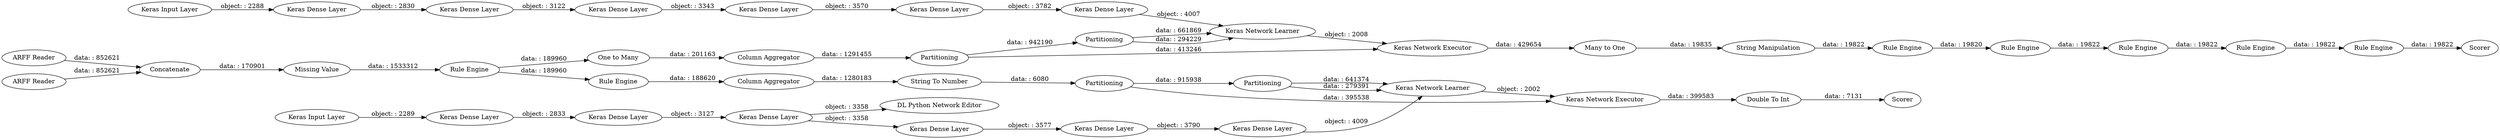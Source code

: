 digraph {
	"5227098137640957456_74" [label="Rule Engine"]
	"9083528117750353745_39" [label="Keras Network Learner"]
	"9083528117750353745_1" [label="ARFF Reader"]
	"9083528117750353745_79" [label="Missing Value"]
	"1059531333138902731_47" [label="Keras Dense Layer"]
	"3389976235985736063_60" [label="Keras Dense Layer"]
	"9083528117750353745_45" [label=Scorer]
	"1059531333138902731_53" [label="DL Python Network Editor"]
	"3389976235985736063_58" [label="Keras Dense Layer"]
	"3389976235985736063_55" [label="Keras Input Layer"]
	"9083528117750353745_41" [label=Partitioning]
	"3389976235985736063_61" [label="Keras Dense Layer"]
	"9083528117750353745_22" [label="Column Aggregator"]
	"9083528117750353745_62" [label=Partitioning]
	"9083528117750353745_65" [label="Keras Network Executor"]
	"9083528117750353745_35" [label="Rule Engine"]
	"5227098137640957456_75" [label="Rule Engine"]
	"9083528117750353745_63" [label=Partitioning]
	"9083528117750353745_42" [label=Partitioning]
	"1059531333138902731_46" [label="Keras Input Layer"]
	"9083528117750353745_40" [label="String To Number"]
	"3389976235985736063_56" [label="Keras Dense Layer"]
	"9083528117750353745_64" [label="Keras Network Learner"]
	"9083528117750353745_67" [label=Scorer]
	"3389976235985736063_57" [label="Keras Dense Layer"]
	"9083528117750353745_70" [label="String Manipulation"]
	"1059531333138902731_48" [label="Keras Dense Layer"]
	"9083528117750353745_43" [label="Keras Network Executor"]
	"5227098137640957456_71" [label="Rule Engine"]
	"5227098137640957456_72" [label="Rule Engine"]
	"1059531333138902731_49" [label="Keras Dense Layer"]
	"5227098137640957456_73" [label="Rule Engine"]
	"9083528117750353745_44" [label="Double To Int"]
	"9083528117750353745_5" [label="Rule Engine"]
	"9083528117750353745_69" [label="Many to One"]
	"9083528117750353745_3" [label=Concatenate]
	"9083528117750353745_54" [label="Column Aggregator"]
	"3389976235985736063_59" [label="Keras Dense Layer"]
	"1059531333138902731_50" [label="Keras Dense Layer"]
	"1059531333138902731_51" [label="Keras Dense Layer"]
	"9083528117750353745_2" [label="ARFF Reader"]
	"9083528117750353745_68" [label="One to Many"]
	"1059531333138902731_52" [label="Keras Dense Layer"]
	"3389976235985736063_56" -> "3389976235985736063_60" [label="object: : 3343"]
	"9083528117750353745_3" -> "9083528117750353745_79" [label="data: : 170901"]
	"9083528117750353745_62" -> "9083528117750353745_65" [label="data: : 413246"]
	"9083528117750353745_69" -> "9083528117750353745_70" [label="data: : 19835"]
	"9083528117750353745_39" -> "9083528117750353745_43" [label="object: : 2002"]
	"9083528117750353745_42" -> "9083528117750353745_39" [label="data: : 279391"]
	"9083528117750353745_41" -> "9083528117750353745_42" [label="data: : 915938"]
	"9083528117750353745_2" -> "9083528117750353745_3" [label="data: : 852621"]
	"9083528117750353745_63" -> "9083528117750353745_64" [label="data: : 294229"]
	"3389976235985736063_55" -> "3389976235985736063_58" [label="object: : 2288"]
	"9083528117750353745_35" -> "9083528117750353745_22" [label="data: : 188620"]
	"9083528117750353745_22" -> "9083528117750353745_40" [label="data: : 1280183"]
	"1059531333138902731_49" -> "1059531333138902731_51" [label="object: : 3358"]
	"3389976235985736063_59" -> "3389976235985736063_56" [label="object: : 3122"]
	"1059531333138902731_50" -> "9083528117750353745_39" [label="object: : 4009"]
	"9083528117750353745_68" -> "9083528117750353745_54" [label="data: : 201163"]
	"1059531333138902731_47" -> "1059531333138902731_52" [label="object: : 2833"]
	"5227098137640957456_73" -> "5227098137640957456_74" [label="data: : 19822"]
	"9083528117750353745_70" -> "5227098137640957456_71" [label="data: : 19822"]
	"9083528117750353745_62" -> "9083528117750353745_63" [label="data: : 942190"]
	"3389976235985736063_61" -> "9083528117750353745_64" [label="object: : 4007"]
	"9083528117750353745_5" -> "9083528117750353745_68" [label="data: : 189960"]
	"5227098137640957456_72" -> "5227098137640957456_73" [label="data: : 19822"]
	"3389976235985736063_60" -> "3389976235985736063_57" [label="object: : 3570"]
	"1059531333138902731_51" -> "1059531333138902731_48" [label="object: : 3577"]
	"9083528117750353745_54" -> "9083528117750353745_62" [label="data: : 1291455"]
	"1059531333138902731_48" -> "1059531333138902731_50" [label="object: : 3790"]
	"9083528117750353745_65" -> "9083528117750353745_69" [label="data: : 429654"]
	"9083528117750353745_64" -> "9083528117750353745_65" [label="object: : 2008"]
	"9083528117750353745_5" -> "9083528117750353745_35" [label="data: : 189960"]
	"1059531333138902731_49" -> "1059531333138902731_53" [label="object: : 3358"]
	"1059531333138902731_46" -> "1059531333138902731_47" [label="object: : 2289"]
	"5227098137640957456_74" -> "5227098137640957456_75" [label="data: : 19822"]
	"9083528117750353745_1" -> "9083528117750353745_3" [label="data: : 852621"]
	"3389976235985736063_58" -> "3389976235985736063_59" [label="object: : 2830"]
	"9083528117750353745_42" -> "9083528117750353745_39" [label="data: : 641374"]
	"9083528117750353745_43" -> "9083528117750353745_44" [label="data: : 399583"]
	"9083528117750353745_63" -> "9083528117750353745_64" [label="data: : 661869"]
	"5227098137640957456_75" -> "9083528117750353745_67" [label="data: : 19822"]
	"1059531333138902731_52" -> "1059531333138902731_49" [label="object: : 3127"]
	"9083528117750353745_40" -> "9083528117750353745_41" [label="data: : 6080"]
	"9083528117750353745_41" -> "9083528117750353745_43" [label="data: : 395538"]
	"9083528117750353745_79" -> "9083528117750353745_5" [label="data: : 1533312"]
	"5227098137640957456_71" -> "5227098137640957456_72" [label="data: : 19820"]
	"3389976235985736063_57" -> "3389976235985736063_61" [label="object: : 3782"]
	"9083528117750353745_44" -> "9083528117750353745_45" [label="data: : 7131"]
	rankdir=LR
}
